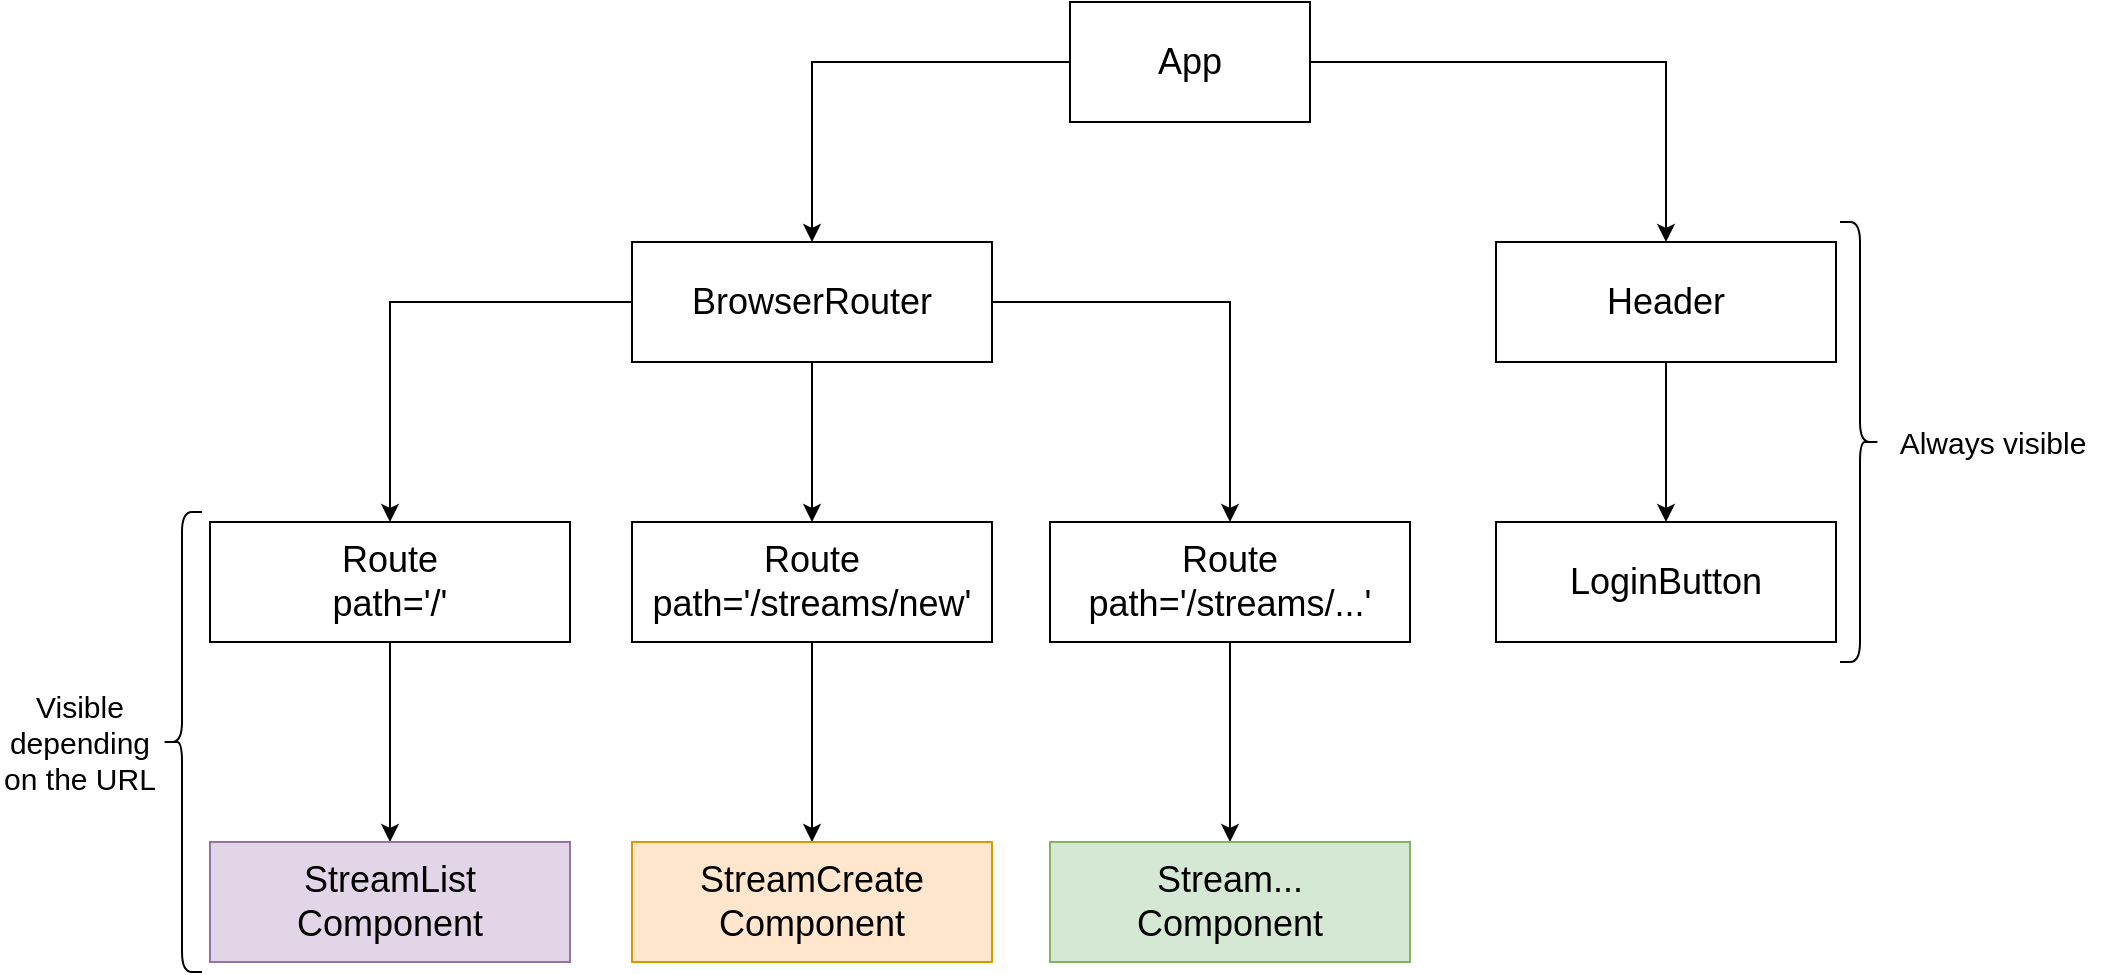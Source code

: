 <mxfile version="20.0.4" type="device"><diagram name="Page-1" id="5f0bae14-7c28-e335-631c-24af17079c00"><mxGraphModel dx="1380" dy="774" grid="1" gridSize="10" guides="1" tooltips="1" connect="1" arrows="1" fold="1" page="1" pageScale="1" pageWidth="1100" pageHeight="850" background="none" math="0" shadow="0"><root><mxCell id="0"/><mxCell id="1" parent="0"/><mxCell id="i5_FehWfepsMQbYw2Oz_-12" style="edgeStyle=orthogonalEdgeStyle;rounded=0;orthogonalLoop=1;jettySize=auto;html=1;entryX=0.5;entryY=0;entryDx=0;entryDy=0;fontSize=18;" edge="1" parent="1" source="i5_FehWfepsMQbYw2Oz_-1" target="i5_FehWfepsMQbYw2Oz_-2"><mxGeometry relative="1" as="geometry"/></mxCell><mxCell id="i5_FehWfepsMQbYw2Oz_-16" style="edgeStyle=orthogonalEdgeStyle;rounded=0;orthogonalLoop=1;jettySize=auto;html=1;fontSize=18;" edge="1" parent="1" source="i5_FehWfepsMQbYw2Oz_-1" target="i5_FehWfepsMQbYw2Oz_-3"><mxGeometry relative="1" as="geometry"/></mxCell><mxCell id="i5_FehWfepsMQbYw2Oz_-1" value="&lt;font style=&quot;font-size: 18px;&quot;&gt;App&lt;/font&gt;" style="rounded=0;whiteSpace=wrap;html=1;" vertex="1" parent="1"><mxGeometry x="551" y="183" width="120" height="60" as="geometry"/></mxCell><mxCell id="i5_FehWfepsMQbYw2Oz_-13" style="edgeStyle=orthogonalEdgeStyle;rounded=0;orthogonalLoop=1;jettySize=auto;html=1;entryX=0.5;entryY=0;entryDx=0;entryDy=0;fontSize=18;" edge="1" parent="1" source="i5_FehWfepsMQbYw2Oz_-2" target="i5_FehWfepsMQbYw2Oz_-7"><mxGeometry relative="1" as="geometry"/></mxCell><mxCell id="i5_FehWfepsMQbYw2Oz_-2" value="&lt;font style=&quot;font-size: 18px;&quot;&gt;Header&lt;/font&gt;" style="rounded=0;whiteSpace=wrap;html=1;" vertex="1" parent="1"><mxGeometry x="764" y="303" width="170" height="60" as="geometry"/></mxCell><mxCell id="i5_FehWfepsMQbYw2Oz_-14" style="edgeStyle=orthogonalEdgeStyle;rounded=0;orthogonalLoop=1;jettySize=auto;html=1;entryX=0.5;entryY=0;entryDx=0;entryDy=0;fontSize=18;" edge="1" parent="1" source="i5_FehWfepsMQbYw2Oz_-3" target="i5_FehWfepsMQbYw2Oz_-6"><mxGeometry relative="1" as="geometry"/></mxCell><mxCell id="i5_FehWfepsMQbYw2Oz_-15" style="edgeStyle=orthogonalEdgeStyle;rounded=0;orthogonalLoop=1;jettySize=auto;html=1;fontSize=18;" edge="1" parent="1" source="i5_FehWfepsMQbYw2Oz_-3" target="i5_FehWfepsMQbYw2Oz_-5"><mxGeometry relative="1" as="geometry"/></mxCell><mxCell id="i5_FehWfepsMQbYw2Oz_-28" style="edgeStyle=orthogonalEdgeStyle;rounded=0;orthogonalLoop=1;jettySize=auto;html=1;fontSize=15;entryX=0.5;entryY=0;entryDx=0;entryDy=0;" edge="1" parent="1" source="i5_FehWfepsMQbYw2Oz_-3" target="i5_FehWfepsMQbYw2Oz_-26"><mxGeometry relative="1" as="geometry"><mxPoint x="640" y="430" as="targetPoint"/></mxGeometry></mxCell><mxCell id="i5_FehWfepsMQbYw2Oz_-3" value="&lt;font style=&quot;font-size: 18px;&quot;&gt;BrowserRouter&lt;/font&gt;" style="rounded=0;whiteSpace=wrap;html=1;" vertex="1" parent="1"><mxGeometry x="332" y="303" width="180" height="60" as="geometry"/></mxCell><mxCell id="i5_FehWfepsMQbYw2Oz_-18" style="edgeStyle=orthogonalEdgeStyle;rounded=0;orthogonalLoop=1;jettySize=auto;html=1;fontSize=18;" edge="1" parent="1" source="i5_FehWfepsMQbYw2Oz_-5" target="i5_FehWfepsMQbYw2Oz_-9"><mxGeometry relative="1" as="geometry"/></mxCell><mxCell id="i5_FehWfepsMQbYw2Oz_-5" value="&lt;font style=&quot;font-size: 18px;&quot;&gt;Route&lt;br&gt;path='/streams/new'&lt;br&gt;&lt;/font&gt;" style="rounded=0;whiteSpace=wrap;html=1;" vertex="1" parent="1"><mxGeometry x="332" y="443" width="180" height="60" as="geometry"/></mxCell><mxCell id="i5_FehWfepsMQbYw2Oz_-17" style="edgeStyle=orthogonalEdgeStyle;rounded=0;orthogonalLoop=1;jettySize=auto;html=1;entryX=0.5;entryY=0;entryDx=0;entryDy=0;fontSize=18;" edge="1" parent="1" source="i5_FehWfepsMQbYw2Oz_-6" target="i5_FehWfepsMQbYw2Oz_-8"><mxGeometry relative="1" as="geometry"/></mxCell><mxCell id="i5_FehWfepsMQbYw2Oz_-6" value="&lt;font style=&quot;font-size: 18px;&quot;&gt;Route&lt;br&gt;path='/'&lt;br&gt;&lt;/font&gt;" style="rounded=0;whiteSpace=wrap;html=1;" vertex="1" parent="1"><mxGeometry x="121" y="443" width="180" height="60" as="geometry"/></mxCell><mxCell id="i5_FehWfepsMQbYw2Oz_-7" value="&lt;font style=&quot;font-size: 18px;&quot;&gt;LoginButton&lt;br&gt;&lt;/font&gt;" style="rounded=0;whiteSpace=wrap;html=1;" vertex="1" parent="1"><mxGeometry x="764" y="443" width="170" height="60" as="geometry"/></mxCell><mxCell id="i5_FehWfepsMQbYw2Oz_-8" value="&lt;font style=&quot;font-size: 18px;&quot;&gt;StreamList&lt;br&gt;Component&lt;br&gt;&lt;/font&gt;" style="rounded=0;whiteSpace=wrap;html=1;fillColor=#e1d5e7;strokeColor=#9673a6;" vertex="1" parent="1"><mxGeometry x="121" y="603" width="180" height="60" as="geometry"/></mxCell><mxCell id="i5_FehWfepsMQbYw2Oz_-9" value="&lt;font style=&quot;font-size: 18px;&quot;&gt;StreamCreate&lt;br&gt;Component&lt;br&gt;&lt;/font&gt;" style="rounded=0;whiteSpace=wrap;html=1;fillColor=#ffe6cc;strokeColor=#d79b00;" vertex="1" parent="1"><mxGeometry x="332" y="603" width="180" height="60" as="geometry"/></mxCell><mxCell id="i5_FehWfepsMQbYw2Oz_-21" value="" style="shape=curlyBracket;whiteSpace=wrap;html=1;rounded=1;flipH=1;fontSize=18;" vertex="1" parent="1"><mxGeometry x="936" y="293" width="20" height="220" as="geometry"/></mxCell><mxCell id="i5_FehWfepsMQbYw2Oz_-22" value="&lt;font style=&quot;font-size: 15px;&quot;&gt;Always visible&lt;/font&gt;" style="text;html=1;align=center;verticalAlign=middle;resizable=0;points=[];autosize=1;strokeColor=none;fillColor=none;fontSize=18;" vertex="1" parent="1"><mxGeometry x="952" y="383" width="120" height="40" as="geometry"/></mxCell><mxCell id="i5_FehWfepsMQbYw2Oz_-23" value="" style="shape=curlyBracket;whiteSpace=wrap;html=1;rounded=1;fontSize=15;" vertex="1" parent="1"><mxGeometry x="97" y="438" width="20" height="230" as="geometry"/></mxCell><mxCell id="i5_FehWfepsMQbYw2Oz_-24" value="Visible&lt;br&gt;depending&lt;br&gt;on the URL" style="text;html=1;strokeColor=none;fillColor=none;align=center;verticalAlign=middle;whiteSpace=wrap;rounded=0;fontSize=15;" vertex="1" parent="1"><mxGeometry x="16" y="538" width="80" height="30" as="geometry"/></mxCell><mxCell id="i5_FehWfepsMQbYw2Oz_-25" style="edgeStyle=orthogonalEdgeStyle;rounded=0;orthogonalLoop=1;jettySize=auto;html=1;fontSize=18;" edge="1" parent="1" source="i5_FehWfepsMQbYw2Oz_-26" target="i5_FehWfepsMQbYw2Oz_-27"><mxGeometry relative="1" as="geometry"/></mxCell><mxCell id="i5_FehWfepsMQbYw2Oz_-26" value="&lt;font style=&quot;font-size: 18px;&quot;&gt;Route&lt;br&gt;path='/streams/...'&lt;br&gt;&lt;/font&gt;" style="rounded=0;whiteSpace=wrap;html=1;" vertex="1" parent="1"><mxGeometry x="541" y="443" width="180" height="60" as="geometry"/></mxCell><mxCell id="i5_FehWfepsMQbYw2Oz_-27" value="&lt;font style=&quot;font-size: 18px;&quot;&gt;Stream...&lt;br&gt;Component&lt;br&gt;&lt;/font&gt;" style="rounded=0;whiteSpace=wrap;html=1;fillColor=#d5e8d4;strokeColor=#82b366;" vertex="1" parent="1"><mxGeometry x="541" y="603" width="180" height="60" as="geometry"/></mxCell></root></mxGraphModel></diagram></mxfile>